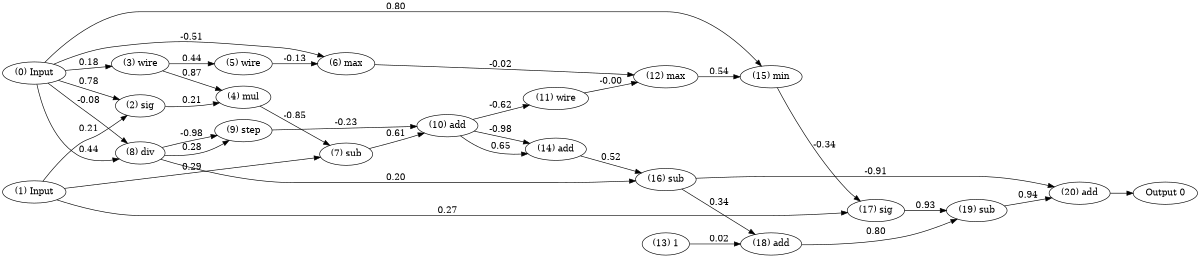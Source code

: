 digraph NeuralNetwork {
rankdir=LR;
size="8,6";
center = true;
node0 [label="(0) Input", color=black, labelfontcolor=black, fontcolor=black];
node1 [label="(1) Input", color=black, labelfontcolor=black, fontcolor=black];
node2 [label="(2) sig", color=black, labelfontcolor=black, fontcolor=black];
node1 -> node2 [label="0.21", labelfontcolor=black, fontcolor=black, bold=true, color=black];
node0 -> node2 [label="0.78", labelfontcolor=black, fontcolor=black, bold=true, color=black];
node3 [label="(3) wire", color=black, labelfontcolor=black, fontcolor=black];
node0 -> node3 [label="0.18", labelfontcolor=black, fontcolor=black, bold=true, color=black];
node4 [label="(4) mul", color=black, labelfontcolor=black, fontcolor=black];
node2 -> node4 [label="0.21", labelfontcolor=black, fontcolor=black, bold=true, color=black];
node3 -> node4 [label="0.87", labelfontcolor=black, fontcolor=black, bold=true, color=black];
node5 [label="(5) wire", color=black, labelfontcolor=black, fontcolor=black];
node3 -> node5 [label="0.44", labelfontcolor=black, fontcolor=black, bold=true, color=black];
node6 [label="(6) max", color=black, labelfontcolor=black, fontcolor=black];
node0 -> node6 [label="-0.51", labelfontcolor=black, fontcolor=black, bold=true, color=black];
node5 -> node6 [label="-0.13", labelfontcolor=black, fontcolor=black, bold=true, color=black];
node7 [label="(7) sub", color=black, labelfontcolor=black, fontcolor=black];
node4 -> node7 [label="-0.85", labelfontcolor=black, fontcolor=black, bold=true, color=black];
node1 -> node7 [label="0.29", labelfontcolor=black, fontcolor=black, bold=true, color=black];
node8 [label="(8) div", color=black, labelfontcolor=black, fontcolor=black];
node0 -> node8 [label="-0.08", labelfontcolor=black, fontcolor=black, bold=true, color=black];
node0 -> node8 [label="0.44", labelfontcolor=black, fontcolor=black, bold=true, color=black];
node9 [label="(9) step", color=black, labelfontcolor=black, fontcolor=black];
node8 -> node9 [label="0.28", labelfontcolor=black, fontcolor=black, bold=true, color=black];
node8 -> node9 [label="-0.98", labelfontcolor=black, fontcolor=black, bold=true, color=black];
node10 [label="(10) add", color=black, labelfontcolor=black, fontcolor=black];
node7 -> node10 [label="0.61", labelfontcolor=black, fontcolor=black, bold=true, color=black];
node9 -> node10 [label="-0.23", labelfontcolor=black, fontcolor=black, bold=true, color=black];
node11 [label="(11) wire", color=black, labelfontcolor=black, fontcolor=black];
node10 -> node11 [label="-0.62", labelfontcolor=black, fontcolor=black, bold=true, color=black];
node12 [label="(12) max", color=black, labelfontcolor=black, fontcolor=black];
node6 -> node12 [label="-0.02", labelfontcolor=black, fontcolor=black, bold=true, color=black];
node11 -> node12 [label="-0.00", labelfontcolor=black, fontcolor=black, bold=true, color=black];
node13 [label="(13) 1", color=black, labelfontcolor=black, fontcolor=black];
node14 [label="(14) add", color=black, labelfontcolor=black, fontcolor=black];
node10 -> node14 [label="-0.98", labelfontcolor=black, fontcolor=black, bold=true, color=black];
node10 -> node14 [label="0.65", labelfontcolor=black, fontcolor=black, bold=true, color=black];
node15 [label="(15) min", color=black, labelfontcolor=black, fontcolor=black];
node0 -> node15 [label="0.80", labelfontcolor=black, fontcolor=black, bold=true, color=black];
node12 -> node15 [label="0.54", labelfontcolor=black, fontcolor=black, bold=true, color=black];
node16 [label="(16) sub", color=black, labelfontcolor=black, fontcolor=black];
node14 -> node16 [label="0.52", labelfontcolor=black, fontcolor=black, bold=true, color=black];
node8 -> node16 [label="0.20", labelfontcolor=black, fontcolor=black, bold=true, color=black];
node17 [label="(17) sig", color=black, labelfontcolor=black, fontcolor=black];
node15 -> node17 [label="-0.34", labelfontcolor=black, fontcolor=black, bold=true, color=black];
node1 -> node17 [label="0.27", labelfontcolor=black, fontcolor=black, bold=true, color=black];
node18 [label="(18) add", color=black, labelfontcolor=black, fontcolor=black];
node16 -> node18 [label="0.34", labelfontcolor=black, fontcolor=black, bold=true, color=black];
node13 -> node18 [label="0.02", labelfontcolor=black, fontcolor=black, bold=true, color=black];
node19 [label="(19) sub", color=black, labelfontcolor=black, fontcolor=black];
node18 -> node19 [label="0.80", labelfontcolor=black, fontcolor=black, bold=true, color=black];
node17 -> node19 [label="0.93", labelfontcolor=black, fontcolor=black, bold=true, color=black];
node20 [label="(20) add", color=black, labelfontcolor=black, fontcolor=black];
node16 -> node20 [label="-0.91", labelfontcolor=black, fontcolor=black, bold=true, color=black];
node19 -> node20 [label="0.94", labelfontcolor=black, fontcolor=black, bold=true, color=black];
node21 [label="Output 0", color=black, labelfontcolor=black, fontcolor=black];
node20 -> node21 [labelfontcolor=black, fontcolor=black, bold=true, color=black];
{ rank = source; "node0"; "node1"; }
{ rank = max;"node21"; }
}